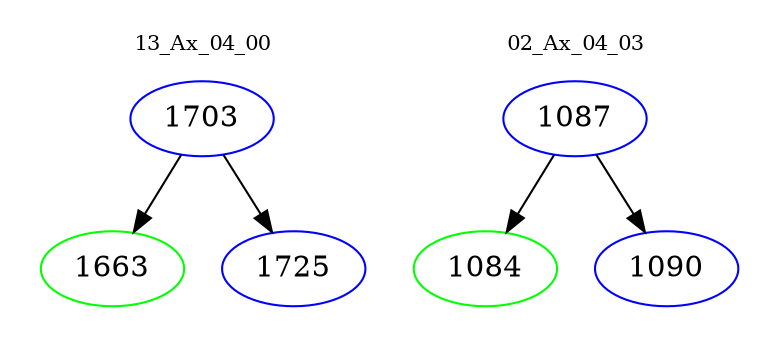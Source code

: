 digraph{
subgraph cluster_0 {
color = white
label = "13_Ax_04_00";
fontsize=10;
T0_1703 [label="1703", color="blue"]
T0_1703 -> T0_1663 [color="black"]
T0_1663 [label="1663", color="green"]
T0_1703 -> T0_1725 [color="black"]
T0_1725 [label="1725", color="blue"]
}
subgraph cluster_1 {
color = white
label = "02_Ax_04_03";
fontsize=10;
T1_1087 [label="1087", color="blue"]
T1_1087 -> T1_1084 [color="black"]
T1_1084 [label="1084", color="green"]
T1_1087 -> T1_1090 [color="black"]
T1_1090 [label="1090", color="blue"]
}
}
